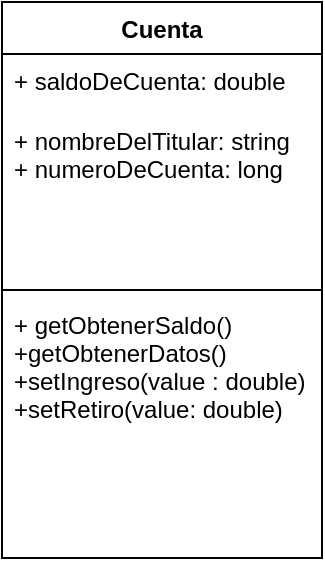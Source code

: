 <mxfile version="20.8.13" type="github"><diagram name="Página-1" id="9ExoKnqNWMAxklzTEYxT"><mxGraphModel dx="880" dy="462" grid="1" gridSize="10" guides="1" tooltips="1" connect="1" arrows="1" fold="1" page="1" pageScale="1" pageWidth="827" pageHeight="1169" math="0" shadow="0"><root><mxCell id="0"/><mxCell id="1" parent="0"/><mxCell id="jjb4cINmxJ9Pji2psCX1-5" value="Cuenta" style="swimlane;fontStyle=1;align=center;verticalAlign=top;childLayout=stackLayout;horizontal=1;startSize=26;horizontalStack=0;resizeParent=1;resizeParentMax=0;resizeLast=0;collapsible=1;marginBottom=0;" parent="1" vertex="1"><mxGeometry x="140" y="130" width="160" height="278" as="geometry"/></mxCell><mxCell id="FugsQjQ47DcK9NeWh5Cf-6" value="+ saldoDeCuenta: double" style="text;strokeColor=none;fillColor=none;align=left;verticalAlign=top;spacingLeft=4;spacingRight=4;overflow=hidden;rotatable=0;points=[[0,0.5],[1,0.5]];portConstraint=eastwest;" vertex="1" parent="jjb4cINmxJ9Pji2psCX1-5"><mxGeometry y="26" width="160" height="30" as="geometry"/></mxCell><mxCell id="jjb4cINmxJ9Pji2psCX1-6" value="+ nombreDelTitular: string&#xA;+ numeroDeCuenta: long&#xA;" style="text;strokeColor=none;fillColor=none;align=left;verticalAlign=top;spacingLeft=4;spacingRight=4;overflow=hidden;rotatable=0;points=[[0,0.5],[1,0.5]];portConstraint=eastwest;" parent="jjb4cINmxJ9Pji2psCX1-5" vertex="1"><mxGeometry y="56" width="160" height="84" as="geometry"/></mxCell><mxCell id="jjb4cINmxJ9Pji2psCX1-7" value="" style="line;strokeWidth=1;fillColor=none;align=left;verticalAlign=middle;spacingTop=-1;spacingLeft=3;spacingRight=3;rotatable=0;labelPosition=right;points=[];portConstraint=eastwest;strokeColor=inherit;" parent="jjb4cINmxJ9Pji2psCX1-5" vertex="1"><mxGeometry y="140" width="160" height="8" as="geometry"/></mxCell><mxCell id="jjb4cINmxJ9Pji2psCX1-8" value="+ getObtenerSaldo()&#xA;+getObtenerDatos()&#xA;+setIngreso(value : double)&#xA;+setRetiro(value: double)&#xA;&#xA;" style="text;strokeColor=none;fillColor=none;align=left;verticalAlign=top;spacingLeft=4;spacingRight=4;overflow=hidden;rotatable=0;points=[[0,0.5],[1,0.5]];portConstraint=eastwest;" parent="jjb4cINmxJ9Pji2psCX1-5" vertex="1"><mxGeometry y="148" width="160" height="130" as="geometry"/></mxCell></root></mxGraphModel></diagram></mxfile>